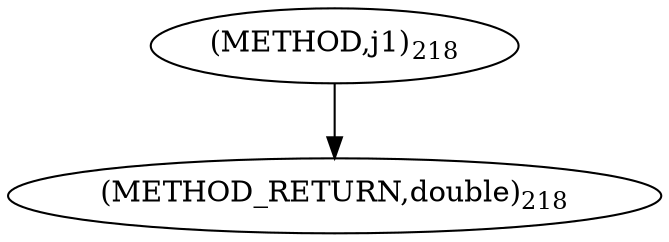 digraph "j1" {  
"6348" [label = <(METHOD,j1)<SUB>218</SUB>> ]
"6350" [label = <(METHOD_RETURN,double)<SUB>218</SUB>> ]
  "6348" -> "6350" 
}
